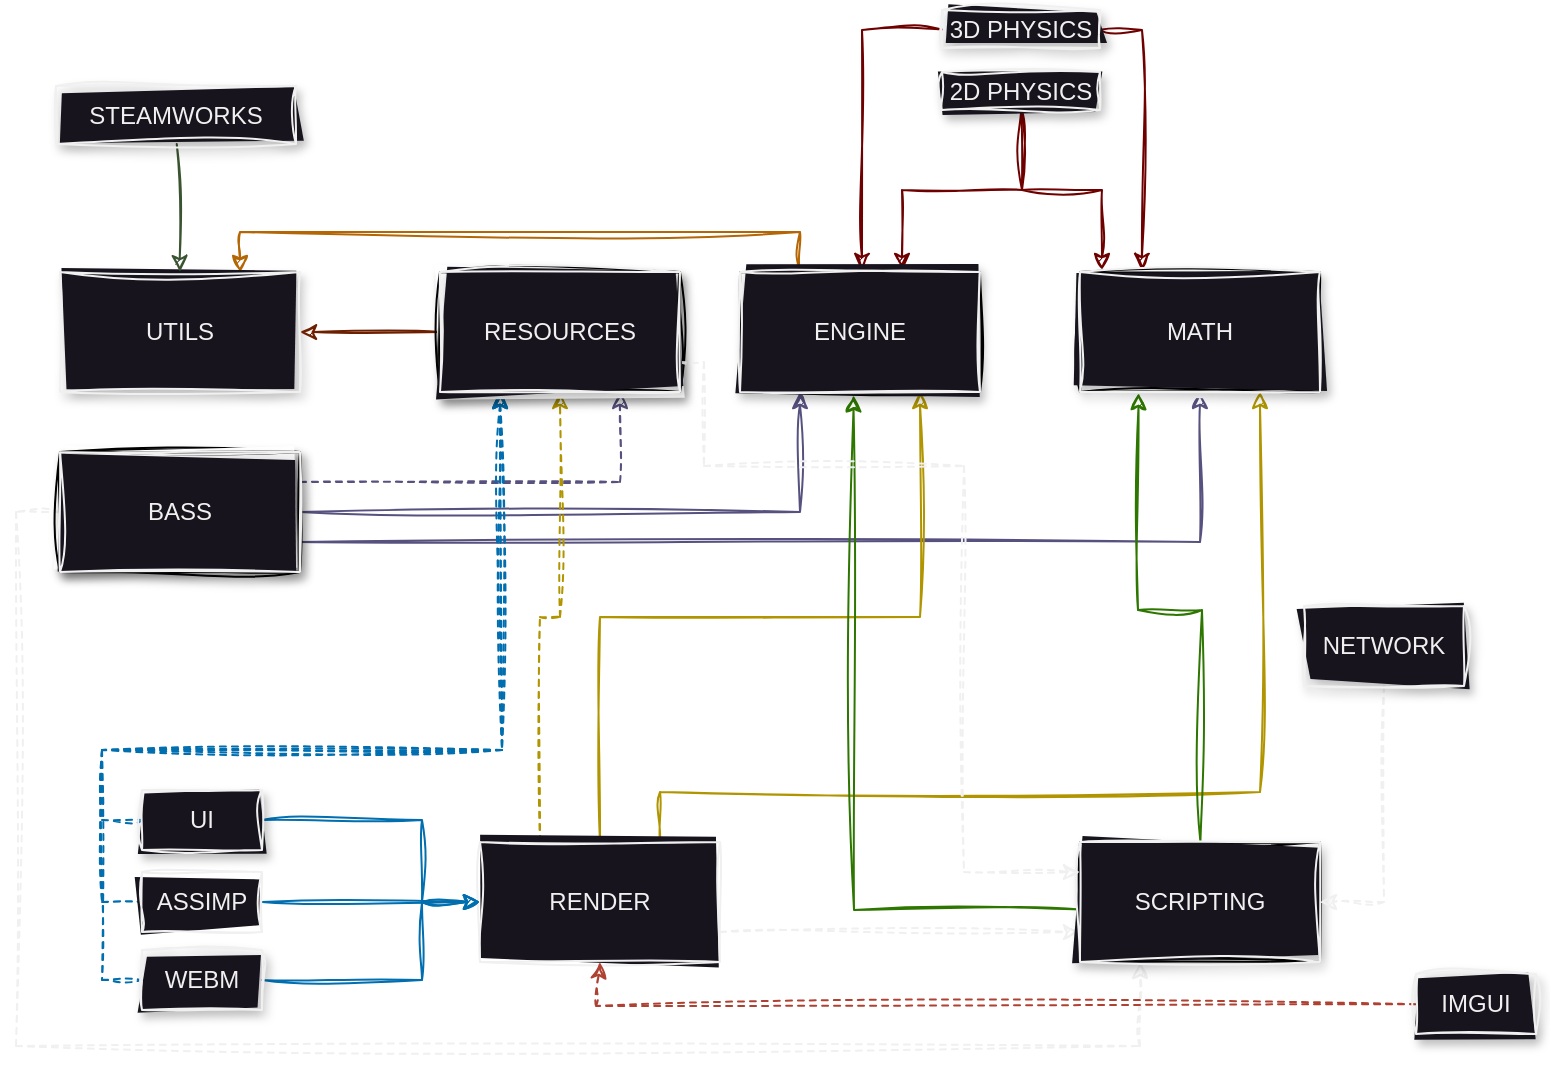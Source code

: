 <mxfile scale="1" border="0" disableSvgWarning="true">
    <diagram name="Page-1" id="9xXpQoKFAjOWmioz_WNq">
        <mxGraphModel dx="1450" dy="515" grid="1" gridSize="10" guides="1" tooltips="1" connect="1" arrows="1" fold="1" page="1" pageScale="1" pageWidth="827" pageHeight="583" background="none" math="0" shadow="0">
            <root>
                <mxCell id="0"/>
                <mxCell id="1" parent="0"/>
                <mxCell id="0HHs3alpBDfe58Pw6IrG-2" style="edgeStyle=orthogonalEdgeStyle;rounded=0;orthogonalLoop=1;jettySize=auto;html=1;exitX=0.25;exitY=0;exitDx=0;exitDy=0;entryX=0.75;entryY=0;entryDx=0;entryDy=0;fillColor=#fad7ac;strokeColor=#b46504;backgroundOutline=0;sketch=1;curveFitting=1;jiggle=2;" parent="1" source="vDj8au7zf55BE4AIelzE-1" target="vDj8au7zf55BE4AIelzE-4" edge="1">
                    <mxGeometry relative="1" as="geometry"/>
                </mxCell>
                <mxCell id="vDj8au7zf55BE4AIelzE-1" value="ENGINE" style="rounded=0;whiteSpace=wrap;html=1;backgroundOutline=0;fillStyle=solid;sketch=1;curveFitting=1;jiggle=2;" parent="1" vertex="1">
                    <mxGeometry x="402" y="173" width="120" height="60" as="geometry"/>
                </mxCell>
                <mxCell id="vDj8au7zf55BE4AIelzE-3" style="edgeStyle=orthogonalEdgeStyle;rounded=0;orthogonalLoop=1;jettySize=auto;html=1;entryX=0.25;entryY=1;entryDx=0;entryDy=0;fillColor=#d0cee2;strokeColor=#56517e;backgroundOutline=0;sketch=1;curveFitting=1;jiggle=2;" parent="1" source="vDj8au7zf55BE4AIelzE-2" target="vDj8au7zf55BE4AIelzE-1" edge="1">
                    <mxGeometry relative="1" as="geometry"/>
                </mxCell>
                <mxCell id="vDj8au7zf55BE4AIelzE-8" style="edgeStyle=orthogonalEdgeStyle;rounded=0;orthogonalLoop=1;jettySize=auto;html=1;exitX=1;exitY=0.75;exitDx=0;exitDy=0;entryX=0.5;entryY=1;entryDx=0;entryDy=0;fillColor=#d0cee2;strokeColor=#56517e;backgroundOutline=0;sketch=1;curveFitting=1;jiggle=2;" parent="1" source="vDj8au7zf55BE4AIelzE-2" target="vDj8au7zf55BE4AIelzE-5" edge="1">
                    <mxGeometry relative="1" as="geometry"/>
                </mxCell>
                <mxCell id="FS8cLIiwcNOSHCEOTmZc-13" style="edgeStyle=orthogonalEdgeStyle;rounded=0;orthogonalLoop=1;jettySize=auto;html=1;exitX=1;exitY=0.25;exitDx=0;exitDy=0;entryX=0.75;entryY=1;entryDx=0;entryDy=0;fillColor=#d0cee2;strokeColor=#56517e;backgroundOutline=0;dashed=1;sketch=1;curveFitting=1;jiggle=2;" parent="1" source="vDj8au7zf55BE4AIelzE-2" target="vDj8au7zf55BE4AIelzE-6" edge="1">
                    <mxGeometry relative="1" as="geometry"/>
                </mxCell>
                <mxCell id="47" style="edgeStyle=none;sketch=1;hachureGap=4;jiggle=2;curveFitting=1;html=1;exitX=0;exitY=0.5;exitDx=0;exitDy=0;entryX=0.25;entryY=1;entryDx=0;entryDy=0;fontFamily=Architects Daughter;fontSource=https%3A%2F%2Ffonts.googleapis.com%2Fcss%3Ffamily%3DArchitects%2BDaughter;fontSize=16;rounded=0;dashed=1;strokeColor=#F0F0F0;" parent="1" source="42" target="37" edge="1">
                    <mxGeometry relative="1" as="geometry">
                        <Array as="points">
                            <mxPoint x="40" y="293"/>
                            <mxPoint x="40" y="560"/>
                            <mxPoint x="602" y="560"/>
                        </Array>
                    </mxGeometry>
                </mxCell>
                <mxCell id="vDj8au7zf55BE4AIelzE-2" value="BASS" style="rounded=0;whiteSpace=wrap;html=1;backgroundOutline=0;fillStyle=solid;shadow=1;sketch=1;curveFitting=1;jiggle=2;fillColor=default;" parent="1" vertex="1">
                    <mxGeometry x="62" y="263" width="120" height="60" as="geometry"/>
                </mxCell>
                <mxCell id="vDj8au7zf55BE4AIelzE-4" value="UTILS" style="rounded=0;whiteSpace=wrap;html=1;backgroundOutline=0;fillStyle=solid;shadow=1;sketch=1;curveFitting=1;jiggle=2;fillColor=#18141D;fontColor=#F0F0F0;strokeColor=#F0F0F0;" parent="1" vertex="1">
                    <mxGeometry x="62" y="173" width="120" height="60" as="geometry"/>
                </mxCell>
                <mxCell id="vDj8au7zf55BE4AIelzE-5" value="MATH" style="rounded=0;whiteSpace=wrap;html=1;backgroundOutline=0;fillStyle=solid;sketch=1;curveFitting=1;jiggle=2;" parent="1" vertex="1">
                    <mxGeometry x="572" y="173" width="120" height="60" as="geometry"/>
                </mxCell>
                <mxCell id="vDj8au7zf55BE4AIelzE-9" style="edgeStyle=orthogonalEdgeStyle;rounded=0;orthogonalLoop=1;jettySize=auto;html=1;exitX=0;exitY=0.5;exitDx=0;exitDy=0;fillColor=#a0522d;strokeColor=#6D1F00;backgroundOutline=0;sketch=1;curveFitting=1;jiggle=2;" parent="1" source="vDj8au7zf55BE4AIelzE-6" target="vDj8au7zf55BE4AIelzE-4" edge="1">
                    <mxGeometry relative="1" as="geometry"/>
                </mxCell>
                <mxCell id="12" style="edgeStyle=none;rounded=0;html=1;exitX=0.25;exitY=1;exitDx=0;exitDy=0;entryX=0;entryY=0.5;entryDx=0;entryDy=0;dashed=1;fillColor=#1ba1e2;strokeColor=#006EAF;endArrow=none;endFill=0;startArrow=classic;startFill=1;sketch=1;curveFitting=1;jiggle=2;" parent="1" source="vDj8au7zf55BE4AIelzE-6" target="vDj8au7zf55BE4AIelzE-14" edge="1">
                    <mxGeometry relative="1" as="geometry">
                        <mxPoint x="83" y="412" as="targetPoint"/>
                        <Array as="points">
                            <mxPoint x="283" y="412"/>
                            <mxPoint x="83" y="412"/>
                            <mxPoint x="83" y="447"/>
                        </Array>
                    </mxGeometry>
                </mxCell>
                <mxCell id="13" style="edgeStyle=none;rounded=0;html=1;exitX=0.25;exitY=1;exitDx=0;exitDy=0;entryX=0;entryY=0.5;entryDx=0;entryDy=0;dashed=1;fillColor=#1ba1e2;strokeColor=#006EAF;startArrow=classic;startFill=1;endArrow=none;endFill=0;sketch=1;curveFitting=1;jiggle=2;" parent="1" source="vDj8au7zf55BE4AIelzE-6" target="5" edge="1">
                    <mxGeometry relative="1" as="geometry">
                        <Array as="points">
                            <mxPoint x="283" y="412"/>
                            <mxPoint x="83" y="412"/>
                            <mxPoint x="83" y="488"/>
                        </Array>
                    </mxGeometry>
                </mxCell>
                <mxCell id="14" style="edgeStyle=none;rounded=0;html=1;exitX=0.25;exitY=1;exitDx=0;exitDy=0;entryX=0;entryY=0.5;entryDx=0;entryDy=0;dashed=1;fillColor=#1ba1e2;strokeColor=#006EAF;startArrow=classic;startFill=1;endArrow=none;endFill=0;sketch=1;curveFitting=1;jiggle=2;" parent="1" source="vDj8au7zf55BE4AIelzE-6" target="7" edge="1">
                    <mxGeometry relative="1" as="geometry">
                        <Array as="points">
                            <mxPoint x="283" y="412"/>
                            <mxPoint x="83" y="412"/>
                            <mxPoint x="83" y="527"/>
                        </Array>
                    </mxGeometry>
                </mxCell>
                <mxCell id="vDj8au7zf55BE4AIelzE-6" value="RESOURCES" style="rounded=0;whiteSpace=wrap;html=1;backgroundOutline=0;fillStyle=solid;sketch=1;curveFitting=1;jiggle=2;" parent="1" vertex="1">
                    <mxGeometry x="252" y="173" width="120" height="60" as="geometry"/>
                </mxCell>
                <mxCell id="vDj8au7zf55BE4AIelzE-16" style="edgeStyle=orthogonalEdgeStyle;rounded=0;orthogonalLoop=1;jettySize=auto;html=1;exitX=0.75;exitY=0;exitDx=0;exitDy=0;entryX=0.75;entryY=1;entryDx=0;entryDy=0;fillColor=#e3c800;strokeColor=#B09500;backgroundOutline=0;sketch=1;curveFitting=1;jiggle=2;" parent="1" source="vDj8au7zf55BE4AIelzE-11" target="vDj8au7zf55BE4AIelzE-5" edge="1">
                    <mxGeometry relative="1" as="geometry">
                        <Array as="points">
                            <mxPoint x="662" y="433"/>
                        </Array>
                    </mxGeometry>
                </mxCell>
                <mxCell id="vDj8au7zf55BE4AIelzE-17" style="edgeStyle=orthogonalEdgeStyle;rounded=0;orthogonalLoop=1;jettySize=auto;html=1;exitX=0.5;exitY=0;exitDx=0;exitDy=0;entryX=0.75;entryY=1;entryDx=0;entryDy=0;fillColor=#e3c800;strokeColor=#B09500;backgroundOutline=0;sketch=1;curveFitting=1;jiggle=2;" parent="1" source="vDj8au7zf55BE4AIelzE-11" target="vDj8au7zf55BE4AIelzE-1" edge="1">
                    <mxGeometry relative="1" as="geometry"/>
                </mxCell>
                <mxCell id="FS8cLIiwcNOSHCEOTmZc-17" style="edgeStyle=orthogonalEdgeStyle;rounded=0;orthogonalLoop=1;jettySize=auto;html=1;exitX=0.25;exitY=0;exitDx=0;exitDy=0;fillColor=#e3c800;strokeColor=#B09500;backgroundOutline=0;dashed=1;sketch=1;curveFitting=1;jiggle=2;" parent="1" source="vDj8au7zf55BE4AIelzE-11" target="vDj8au7zf55BE4AIelzE-6" edge="1">
                    <mxGeometry relative="1" as="geometry"/>
                </mxCell>
                <mxCell id="44" style="edgeStyle=none;sketch=1;hachureGap=4;jiggle=2;curveFitting=1;html=1;exitX=1;exitY=0.75;exitDx=0;exitDy=0;entryX=0;entryY=0.75;entryDx=0;entryDy=0;fontFamily=Architects Daughter;fontSource=https%3A%2F%2Ffonts.googleapis.com%2Fcss%3Ffamily%3DArchitects%2BDaughter;fontSize=16;rounded=0;dashed=1;strokeColor=#F0F0F0;" parent="1" source="vDj8au7zf55BE4AIelzE-11" target="37" edge="1">
                    <mxGeometry relative="1" as="geometry"/>
                </mxCell>
                <mxCell id="vDj8au7zf55BE4AIelzE-11" value="RENDER" style="whiteSpace=wrap;html=1;backgroundOutline=0;rounded=0;fillStyle=solid;sketch=1;curveFitting=1;jiggle=2;fillColor=#18141D;fontColor=#F0F0F0;strokeColor=#F0F0F0;" parent="1" vertex="1">
                    <mxGeometry x="272" y="458" width="120" height="60" as="geometry"/>
                </mxCell>
                <mxCell id="9" style="edgeStyle=none;html=1;entryX=0;entryY=0.5;entryDx=0;entryDy=0;rounded=0;fillColor=#1ba1e2;strokeColor=#006EAF;sketch=1;curveFitting=1;jiggle=2;" parent="1" source="vDj8au7zf55BE4AIelzE-14" target="vDj8au7zf55BE4AIelzE-11" edge="1">
                    <mxGeometry relative="1" as="geometry">
                        <Array as="points">
                            <mxPoint x="243" y="447"/>
                            <mxPoint x="243" y="488"/>
                        </Array>
                    </mxGeometry>
                </mxCell>
                <mxCell id="vDj8au7zf55BE4AIelzE-14" value="UI" style="whiteSpace=wrap;html=1;backgroundOutline=0;rounded=0;fillStyle=solid;shadow=1;sketch=1;curveFitting=1;jiggle=2;fillColor=#18141D;fontColor=#F0F0F0;strokeColor=#F0F0F0;" parent="1" vertex="1">
                    <mxGeometry x="103" y="432" width="60" height="30" as="geometry"/>
                </mxCell>
                <mxCell id="29" style="edgeStyle=none;rounded=0;html=1;entryX=0.258;entryY=-0.017;entryDx=0;entryDy=0;entryPerimeter=0;startArrow=none;startFill=0;endArrow=classic;endFill=1;fillColor=#a20025;strokeColor=#6F0000;sketch=1;curveFitting=1;jiggle=2;" parent="1" source="2" target="vDj8au7zf55BE4AIelzE-5" edge="1">
                    <mxGeometry relative="1" as="geometry">
                        <Array as="points">
                            <mxPoint x="603" y="52"/>
                        </Array>
                    </mxGeometry>
                </mxCell>
                <mxCell id="30" style="edgeStyle=none;rounded=0;html=1;startArrow=none;startFill=0;endArrow=classic;endFill=1;fillColor=#a20025;strokeColor=#6F0000;sketch=1;curveFitting=1;jiggle=2;" parent="1" source="2" edge="1">
                    <mxGeometry relative="1" as="geometry">
                        <mxPoint x="463" y="172" as="targetPoint"/>
                        <Array as="points">
                            <mxPoint x="463" y="52"/>
                        </Array>
                    </mxGeometry>
                </mxCell>
                <mxCell id="2" value="3D PHYSICS" style="rounded=0;whiteSpace=wrap;html=1;backgroundOutline=0;fillStyle=solid;shadow=1;sketch=1;curveFitting=1;jiggle=2;fillColor=#18141D;fontColor=#F0F0F0;strokeColor=#F0F0F0;" parent="1" vertex="1">
                    <mxGeometry x="503" y="42" width="79" height="19" as="geometry"/>
                </mxCell>
                <mxCell id="10" style="edgeStyle=none;rounded=0;html=1;entryX=0;entryY=0.5;entryDx=0;entryDy=0;fillColor=#1ba1e2;strokeColor=#006EAF;sketch=1;curveFitting=1;jiggle=2;" parent="1" source="5" target="vDj8au7zf55BE4AIelzE-11" edge="1">
                    <mxGeometry relative="1" as="geometry"/>
                </mxCell>
                <mxCell id="5" value="ASSIMP" style="whiteSpace=wrap;html=1;backgroundOutline=0;rounded=0;fillStyle=solid;sketch=1;curveFitting=1;jiggle=2;fillColor=#18141D;fontColor=#F0F0F0;strokeColor=#F0F0F0;" parent="1" vertex="1">
                    <mxGeometry x="103" y="473" width="60" height="30" as="geometry"/>
                </mxCell>
                <mxCell id="11" style="edgeStyle=none;rounded=0;html=1;entryX=0;entryY=0.5;entryDx=0;entryDy=0;fillColor=#1ba1e2;strokeColor=#006EAF;sketch=1;curveFitting=1;jiggle=2;" parent="1" source="7" target="vDj8au7zf55BE4AIelzE-11" edge="1">
                    <mxGeometry relative="1" as="geometry">
                        <Array as="points">
                            <mxPoint x="243" y="527"/>
                            <mxPoint x="243" y="488"/>
                        </Array>
                    </mxGeometry>
                </mxCell>
                <mxCell id="7" value="WEBM" style="whiteSpace=wrap;html=1;backgroundOutline=0;rounded=0;fillStyle=solid;shadow=1;sketch=1;curveFitting=1;jiggle=2;fillColor=#18141D;fontColor=#F0F0F0;strokeColor=#F0F0F0;" parent="1" vertex="1">
                    <mxGeometry x="103" y="512" width="60" height="30" as="geometry"/>
                </mxCell>
                <mxCell id="24" style="edgeStyle=none;rounded=0;html=1;startArrow=none;startFill=0;endArrow=classic;endFill=1;fillColor=#a20025;strokeColor=#6F0000;sketch=1;curveFitting=1;jiggle=2;" parent="1" source="15" edge="1">
                    <mxGeometry relative="1" as="geometry">
                        <mxPoint x="483" y="172.0" as="targetPoint"/>
                        <Array as="points">
                            <mxPoint x="543" y="132"/>
                            <mxPoint x="483" y="132"/>
                        </Array>
                    </mxGeometry>
                </mxCell>
                <mxCell id="25" style="edgeStyle=none;rounded=0;html=1;startArrow=none;startFill=0;endArrow=classic;endFill=1;fillColor=#a20025;strokeColor=#6F0000;sketch=1;curveFitting=1;jiggle=2;" parent="1" source="15" edge="1">
                    <mxGeometry relative="1" as="geometry">
                        <mxPoint x="583" y="172" as="targetPoint"/>
                        <Array as="points">
                            <mxPoint x="543" y="132"/>
                            <mxPoint x="583" y="132"/>
                        </Array>
                    </mxGeometry>
                </mxCell>
                <mxCell id="15" value="2D PHYSICS" style="rounded=0;whiteSpace=wrap;html=1;backgroundOutline=0;fillStyle=solid;shadow=1;sketch=1;curveFitting=1;jiggle=2;fillColor=#18141D;fontColor=#F0F0F0;strokeColor=#F0F0F0;" parent="1" vertex="1">
                    <mxGeometry x="503" y="73" width="79" height="19" as="geometry"/>
                </mxCell>
                <mxCell id="32" style="edgeStyle=none;html=1;rounded=0;entryX=0.244;entryY=1.009;entryDx=0;entryDy=0;entryPerimeter=0;fillColor=#60a917;strokeColor=#2D7600;sketch=1;curveFitting=1;jiggle=2;" parent="1" source="31" target="vDj8au7zf55BE4AIelzE-5" edge="1">
                    <mxGeometry relative="1" as="geometry">
                        <Array as="points">
                            <mxPoint x="633" y="342"/>
                            <mxPoint x="601" y="342"/>
                        </Array>
                    </mxGeometry>
                </mxCell>
                <mxCell id="33" style="edgeStyle=none;rounded=0;html=1;entryX=0.473;entryY=1.028;entryDx=0;entryDy=0;entryPerimeter=0;exitX=0.002;exitY=0.562;exitDx=0;exitDy=0;exitPerimeter=0;fillColor=#60a917;strokeColor=#2D7600;sketch=1;curveFitting=1;jiggle=2;" parent="1" source="31" target="vDj8au7zf55BE4AIelzE-1" edge="1">
                    <mxGeometry relative="1" as="geometry">
                        <Array as="points">
                            <mxPoint x="459" y="492"/>
                        </Array>
                    </mxGeometry>
                </mxCell>
                <mxCell id="31" value="SCRIPTING" style="rounded=0;whiteSpace=wrap;html=1;backgroundOutline=0;fillStyle=solid;sketch=1;curveFitting=1;jiggle=2;" parent="1" vertex="1">
                    <mxGeometry x="572" y="458" width="120" height="60" as="geometry"/>
                </mxCell>
                <mxCell id="34" value="RESOURCES" style="rounded=0;whiteSpace=wrap;html=1;backgroundOutline=0;fillStyle=solid;shadow=1;sketch=1;curveFitting=1;jiggle=2;fillColor=default;" parent="1" vertex="1">
                    <mxGeometry x="252" y="173" width="120" height="60" as="geometry"/>
                </mxCell>
                <mxCell id="35" value="ENGINE" style="rounded=0;whiteSpace=wrap;html=1;backgroundOutline=0;fillStyle=solid;shadow=1;sketch=1;curveFitting=1;jiggle=2;fillColor=#18141D;fontColor=#F0F0F0;strokeColor=#F0F0F0;" parent="1" vertex="1">
                    <mxGeometry x="402" y="173" width="120" height="60" as="geometry"/>
                </mxCell>
                <mxCell id="36" value="MATH" style="rounded=0;whiteSpace=wrap;html=1;backgroundOutline=0;fillStyle=solid;shadow=1;sketch=1;curveFitting=1;jiggle=2;fillColor=#18141D;fontColor=#F0F0F0;strokeColor=#F0F0F0;" parent="1" vertex="1">
                    <mxGeometry x="572" y="173" width="120" height="60" as="geometry"/>
                </mxCell>
                <mxCell id="37" value="SCRIPTING" style="rounded=0;whiteSpace=wrap;html=1;backgroundOutline=0;fillStyle=solid;shadow=1;sketch=1;curveFitting=1;jiggle=2;fillColor=#18141D;fontColor=#F0F0F0;strokeColor=#F0F0F0;" parent="1" vertex="1">
                    <mxGeometry x="572" y="458" width="120" height="60" as="geometry"/>
                </mxCell>
                <mxCell id="46" style="edgeStyle=none;rounded=0;sketch=1;hachureGap=4;jiggle=2;curveFitting=1;html=1;exitX=0.5;exitY=1;exitDx=0;exitDy=0;entryX=1;entryY=0.5;entryDx=0;entryDy=0;dashed=1;fontFamily=Architects Daughter;fontSource=https%3A%2F%2Ffonts.googleapis.com%2Fcss%3Ffamily%3DArchitects%2BDaughter;fontSize=16;strokeColor=#F0F0F0;" parent="1" source="38" target="37" edge="1">
                    <mxGeometry relative="1" as="geometry">
                        <Array as="points">
                            <mxPoint x="724" y="488"/>
                        </Array>
                    </mxGeometry>
                </mxCell>
                <mxCell id="38" value="NETWORK" style="rounded=0;whiteSpace=wrap;html=1;backgroundOutline=0;fillStyle=solid;shadow=1;sketch=1;curveFitting=1;jiggle=2;fillColor=#18141D;fontColor=#F0F0F0;strokeColor=#F0F0F0;" parent="1" vertex="1">
                    <mxGeometry x="684" y="340" width="80" height="40" as="geometry"/>
                </mxCell>
                <mxCell id="40" value="BASS" style="rounded=0;whiteSpace=wrap;html=1;backgroundOutline=0;fillStyle=solid;shadow=1;sketch=1;curveFitting=1;jiggle=2;fillColor=default;" parent="1" vertex="1">
                    <mxGeometry x="62" y="263" width="120" height="60" as="geometry"/>
                </mxCell>
                <mxCell id="41" value="RESOURCES" style="rounded=0;whiteSpace=wrap;html=1;backgroundOutline=0;fillStyle=solid;shadow=1;sketch=1;curveFitting=1;jiggle=2;fillColor=default;" parent="1" vertex="1">
                    <mxGeometry x="252" y="173" width="120" height="60" as="geometry"/>
                </mxCell>
                <mxCell id="42" value="BASS" style="rounded=0;whiteSpace=wrap;html=1;backgroundOutline=0;fillStyle=solid;shadow=1;sketch=1;curveFitting=1;jiggle=2;fillColor=#18141D;fontColor=#F0F0F0;strokeColor=#F0F0F0;" parent="1" vertex="1">
                    <mxGeometry x="62" y="263" width="120" height="60" as="geometry"/>
                </mxCell>
                <mxCell id="45" style="edgeStyle=none;rounded=0;sketch=1;hachureGap=4;jiggle=2;curveFitting=1;html=1;entryX=0;entryY=0.25;entryDx=0;entryDy=0;dashed=1;fontFamily=Architects Daughter;fontSource=https%3A%2F%2Ffonts.googleapis.com%2Fcss%3Ffamily%3DArchitects%2BDaughter;fontSize=16;exitX=1;exitY=0.75;exitDx=0;exitDy=0;strokeColor=#F0F0F0;" parent="1" source="41" target="37" edge="1">
                    <mxGeometry relative="1" as="geometry">
                        <Array as="points">
                            <mxPoint x="384" y="218"/>
                            <mxPoint x="384" y="270"/>
                            <mxPoint x="514" y="270"/>
                            <mxPoint x="514" y="473"/>
                        </Array>
                    </mxGeometry>
                </mxCell>
                <mxCell id="43" value="RESOURCES" style="rounded=0;whiteSpace=wrap;html=1;backgroundOutline=0;fillStyle=solid;shadow=1;sketch=1;curveFitting=1;jiggle=2;fillColor=#18141D;fontColor=#F0F0F0;strokeColor=#F0F0F0;" parent="1" vertex="1">
                    <mxGeometry x="252" y="173" width="120" height="60" as="geometry"/>
                </mxCell>
                <mxCell id="49" style="edgeStyle=none;sketch=1;hachureGap=4;jiggle=2;curveFitting=1;html=1;entryX=0.5;entryY=0;entryDx=0;entryDy=0;fontFamily=Architects Daughter;fontSource=https%3A%2F%2Ffonts.googleapis.com%2Fcss%3Ffamily%3DArchitects%2BDaughter;fontSize=16;fillColor=#6d8764;strokeColor=#3A5431;" parent="1" source="48" target="vDj8au7zf55BE4AIelzE-4" edge="1">
                    <mxGeometry relative="1" as="geometry"/>
                </mxCell>
                <mxCell id="48" value="STEAMWORKS" style="rounded=0;whiteSpace=wrap;html=1;backgroundOutline=0;fillStyle=solid;shadow=1;sketch=1;curveFitting=1;jiggle=2;fillColor=#18141D;fontColor=#F0F0F0;strokeColor=#F0F0F0;" parent="1" vertex="1">
                    <mxGeometry x="60" y="80" width="120" height="29" as="geometry"/>
                </mxCell>
                <mxCell id="51" style="edgeStyle=none;sketch=1;hachureGap=4;jiggle=2;curveFitting=1;html=1;entryX=0.5;entryY=1;entryDx=0;entryDy=0;fontFamily=Architects Daughter;fontSource=https%3A%2F%2Ffonts.googleapis.com%2Fcss%3Ffamily%3DArchitects%2BDaughter;fontSize=16;rounded=0;dashed=1;fillColor=#fad9d5;strokeColor=#ae4132;" edge="1" parent="1" source="50" target="vDj8au7zf55BE4AIelzE-11">
                    <mxGeometry relative="1" as="geometry">
                        <Array as="points">
                            <mxPoint x="330" y="540"/>
                        </Array>
                    </mxGeometry>
                </mxCell>
                <mxCell id="50" value="IMGUI" style="whiteSpace=wrap;html=1;backgroundOutline=0;rounded=0;fillStyle=solid;shadow=1;sketch=1;curveFitting=1;jiggle=2;fillColor=#18141D;fontColor=#F0F0F0;strokeColor=#F0F0F0;" vertex="1" parent="1">
                    <mxGeometry x="740" y="524" width="60" height="30" as="geometry"/>
                </mxCell>
            </root>
        </mxGraphModel>
    </diagram>
</mxfile>

